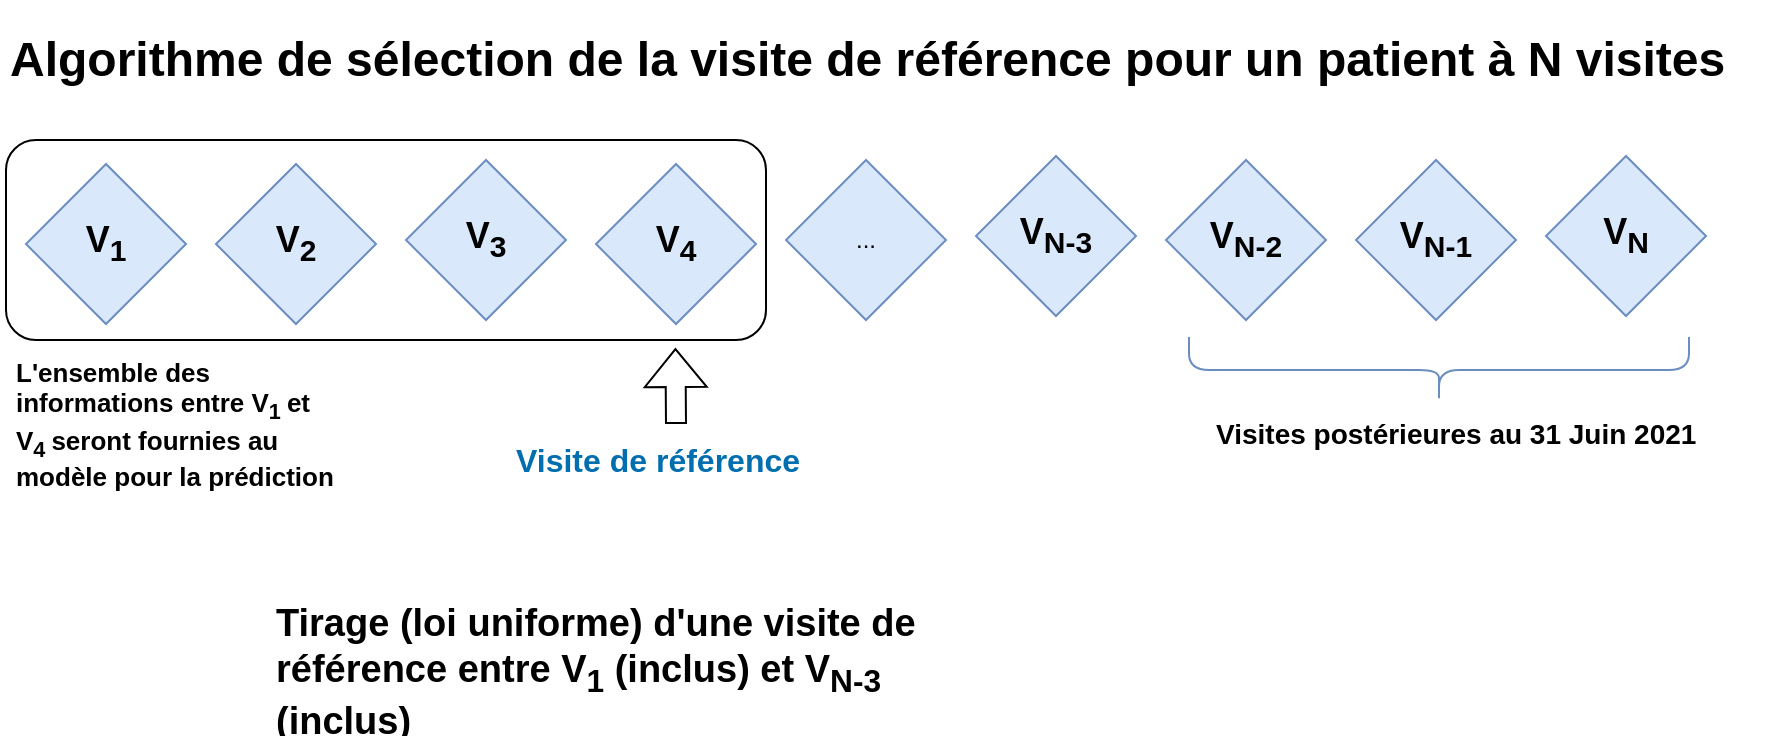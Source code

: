 <mxfile version="22.0.0" type="github">
  <diagram name="Page-1" id="s_K_Jd9jlDhBgt5PAwLs">
    <mxGraphModel dx="1767" dy="600" grid="1" gridSize="10" guides="1" tooltips="1" connect="1" arrows="1" fold="1" page="1" pageScale="1" pageWidth="827" pageHeight="1169" math="0" shadow="0">
      <root>
        <mxCell id="0" />
        <mxCell id="1" parent="0" />
        <mxCell id="0n1geKt-CH7ygtrhN82R-22" value="" style="rounded=1;whiteSpace=wrap;html=1;fillColor=none;strokeWidth=1;" vertex="1" parent="1">
          <mxGeometry x="-130" y="280" width="380" height="100" as="geometry" />
        </mxCell>
        <mxCell id="0n1geKt-CH7ygtrhN82R-1" value="&lt;b&gt;&lt;font style=&quot;font-size: 18px;&quot;&gt;V&lt;sub&gt;N-3&lt;/sub&gt;&lt;/font&gt;&lt;/b&gt;" style="rhombus;whiteSpace=wrap;html=1;flipH=1;flipV=0;fillColor=#dae8fc;strokeColor=#6c8ebf;" vertex="1" parent="1">
          <mxGeometry x="355" y="288" width="80" height="80" as="geometry" />
        </mxCell>
        <mxCell id="0n1geKt-CH7ygtrhN82R-2" value="&lt;b&gt;&lt;font style=&quot;font-size: 18px;&quot;&gt;V&lt;sub&gt;N&lt;/sub&gt;&lt;/font&gt;&lt;/b&gt;" style="rhombus;whiteSpace=wrap;html=1;flipH=1;flipV=0;fillColor=#dae8fc;strokeColor=#6c8ebf;" vertex="1" parent="1">
          <mxGeometry x="640" y="288" width="80" height="80" as="geometry" />
        </mxCell>
        <mxCell id="0n1geKt-CH7ygtrhN82R-4" value="..." style="rhombus;whiteSpace=wrap;html=1;flipH=1;flipV=0;fillColor=#dae8fc;strokeColor=#6c8ebf;" vertex="1" parent="1">
          <mxGeometry x="260" y="290" width="80" height="80" as="geometry" />
        </mxCell>
        <mxCell id="0n1geKt-CH7ygtrhN82R-5" value="&lt;b&gt;&lt;font style=&quot;font-size: 18px;&quot;&gt;V&lt;sub&gt;N-2&lt;/sub&gt;&lt;/font&gt;&lt;/b&gt;" style="rhombus;whiteSpace=wrap;html=1;flipH=1;flipV=0;fillColor=#dae8fc;strokeColor=#6c8ebf;" vertex="1" parent="1">
          <mxGeometry x="450" y="290" width="80" height="80" as="geometry" />
        </mxCell>
        <mxCell id="0n1geKt-CH7ygtrhN82R-6" value="&lt;b&gt;&lt;font style=&quot;font-size: 18px;&quot;&gt;V&lt;sub&gt;N-1&lt;/sub&gt;&lt;/font&gt;&lt;/b&gt;" style="rhombus;whiteSpace=wrap;html=1;flipH=1;flipV=0;fillColor=#dae8fc;strokeColor=#6c8ebf;" vertex="1" parent="1">
          <mxGeometry x="545" y="290" width="80" height="80" as="geometry" />
        </mxCell>
        <mxCell id="0n1geKt-CH7ygtrhN82R-7" value="&lt;b&gt;&lt;font style=&quot;font-size: 18px;&quot;&gt;V&lt;sub&gt;3&lt;/sub&gt;&lt;/font&gt;&lt;/b&gt;" style="rhombus;whiteSpace=wrap;html=1;flipH=1;flipV=0;fillColor=#dae8fc;strokeColor=#6c8ebf;" vertex="1" parent="1">
          <mxGeometry x="70" y="290" width="80" height="80" as="geometry" />
        </mxCell>
        <mxCell id="0n1geKt-CH7ygtrhN82R-8" value="&lt;b&gt;&lt;font style=&quot;font-size: 18px;&quot;&gt;V&lt;sub&gt;1&lt;/sub&gt;&lt;/font&gt;&lt;/b&gt;" style="rhombus;whiteSpace=wrap;html=1;flipH=1;flipV=0;fillColor=#dae8fc;strokeColor=#6c8ebf;" vertex="1" parent="1">
          <mxGeometry x="-120" y="292" width="80" height="80" as="geometry" />
        </mxCell>
        <mxCell id="0n1geKt-CH7ygtrhN82R-9" value="&lt;b&gt;&lt;font style=&quot;font-size: 18px;&quot;&gt;V&lt;sub&gt;2&lt;/sub&gt;&lt;/font&gt;&lt;/b&gt;" style="rhombus;whiteSpace=wrap;html=1;flipH=1;flipV=0;fillColor=#dae8fc;strokeColor=#6c8ebf;" vertex="1" parent="1">
          <mxGeometry x="-25" y="292" width="80" height="80" as="geometry" />
        </mxCell>
        <mxCell id="0n1geKt-CH7ygtrhN82R-10" value="&lt;b&gt;&lt;font style=&quot;font-size: 18px;&quot;&gt;V&lt;sub&gt;4&lt;/sub&gt;&lt;/font&gt;&lt;/b&gt;" style="rhombus;whiteSpace=wrap;html=1;flipH=1;flipV=0;fillColor=#dae8fc;strokeColor=#6c8ebf;" vertex="1" parent="1">
          <mxGeometry x="165" y="292" width="80" height="80" as="geometry" />
        </mxCell>
        <mxCell id="0n1geKt-CH7ygtrhN82R-11" value="&lt;h1&gt;Algorithme de sélection de la visite de référence pour un patient à N visites&lt;br&gt;&lt;/h1&gt;&lt;p&gt;&lt;br&gt;&lt;/p&gt;" style="text;html=1;strokeColor=none;fillColor=none;spacing=5;spacingTop=-20;whiteSpace=wrap;overflow=hidden;rounded=0;" vertex="1" parent="1">
          <mxGeometry x="-133" y="220" width="890" height="40" as="geometry" />
        </mxCell>
        <mxCell id="0n1geKt-CH7ygtrhN82R-14" value="" style="shape=curlyBracket;whiteSpace=wrap;html=1;rounded=1;labelPosition=left;verticalLabelPosition=middle;align=right;verticalAlign=middle;flipV=1;rotation=-90;fillColor=#dae8fc;strokeColor=#6c8ebf;" vertex="1" parent="1">
          <mxGeometry x="570" y="270" width="33" height="250" as="geometry" />
        </mxCell>
        <mxCell id="0n1geKt-CH7ygtrhN82R-15" value="&lt;h1 style=&quot;font-size: 14px;&quot;&gt;Visites postérieures au 31 Juin 2021&lt;br&gt;&lt;/h1&gt;&lt;p&gt;&lt;br&gt;&lt;/p&gt;" style="text;html=1;strokeColor=none;fillColor=none;spacing=5;spacingTop=-20;whiteSpace=wrap;overflow=hidden;rounded=0;" vertex="1" parent="1">
          <mxGeometry x="470" y="420" width="260" height="20" as="geometry" />
        </mxCell>
        <mxCell id="0n1geKt-CH7ygtrhN82R-16" value="&lt;h1 style=&quot;font-size: 19px;&quot;&gt;Tirage (loi uniforme) d&#39;une visite de référence entre V&lt;sub&gt;1&lt;/sub&gt; (inclus) et V&lt;sub&gt;N-3&lt;/sub&gt; (inclus) &lt;br&gt;&lt;/h1&gt;&lt;p&gt;&lt;br&gt;&lt;/p&gt;" style="text;html=1;strokeColor=none;fillColor=none;spacing=5;spacingTop=-20;whiteSpace=wrap;overflow=hidden;rounded=0;" vertex="1" parent="1">
          <mxGeometry y="508" width="360" height="70" as="geometry" />
        </mxCell>
        <mxCell id="0n1geKt-CH7ygtrhN82R-18" value="&lt;h1 style=&quot;font-size: 16px;&quot;&gt;&lt;font style=&quot;font-size: 16px;&quot; color=&quot;#006eaf&quot;&gt;Visite de référence&lt;/font&gt;&lt;br&gt;&lt;/h1&gt;&lt;p&gt;&lt;br&gt;&lt;/p&gt;" style="text;html=1;strokeColor=none;fillColor=none;spacing=5;spacingTop=-20;whiteSpace=wrap;overflow=hidden;rounded=0;" vertex="1" parent="1">
          <mxGeometry x="120" y="430" width="170" height="30" as="geometry" />
        </mxCell>
        <mxCell id="0n1geKt-CH7ygtrhN82R-24" value="" style="shape=flexArrow;endArrow=classic;html=1;rounded=0;" edge="1" parent="1">
          <mxGeometry width="50" height="50" relative="1" as="geometry">
            <mxPoint x="205" y="422" as="sourcePoint" />
            <mxPoint x="204.72" y="384" as="targetPoint" />
          </mxGeometry>
        </mxCell>
        <mxCell id="0n1geKt-CH7ygtrhN82R-25" value="&lt;h1 style=&quot;font-size: 13px;&quot;&gt;&lt;font style=&quot;font-size: 13px;&quot;&gt;L&#39;ensemble des informations entre V&lt;sub style=&quot;&quot;&gt;1 &lt;/sub&gt;et V&lt;sub style=&quot;&quot;&gt;4 &lt;/sub&gt;seront fournies au modèle pour la prédiction &lt;br&gt;&lt;/font&gt;&lt;/h1&gt;&lt;h1 style=&quot;font-size: 13px;&quot;&gt;&lt;font style=&quot;font-size: 13px;&quot;&gt;&lt;sub&gt; &lt;/sub&gt;&lt;/font&gt;&lt;/h1&gt;" style="text;html=1;strokeColor=none;fillColor=none;spacing=5;spacingTop=-20;whiteSpace=wrap;overflow=hidden;rounded=0;" vertex="1" parent="1">
          <mxGeometry x="-130" y="390" width="170" height="70" as="geometry" />
        </mxCell>
      </root>
    </mxGraphModel>
  </diagram>
</mxfile>
